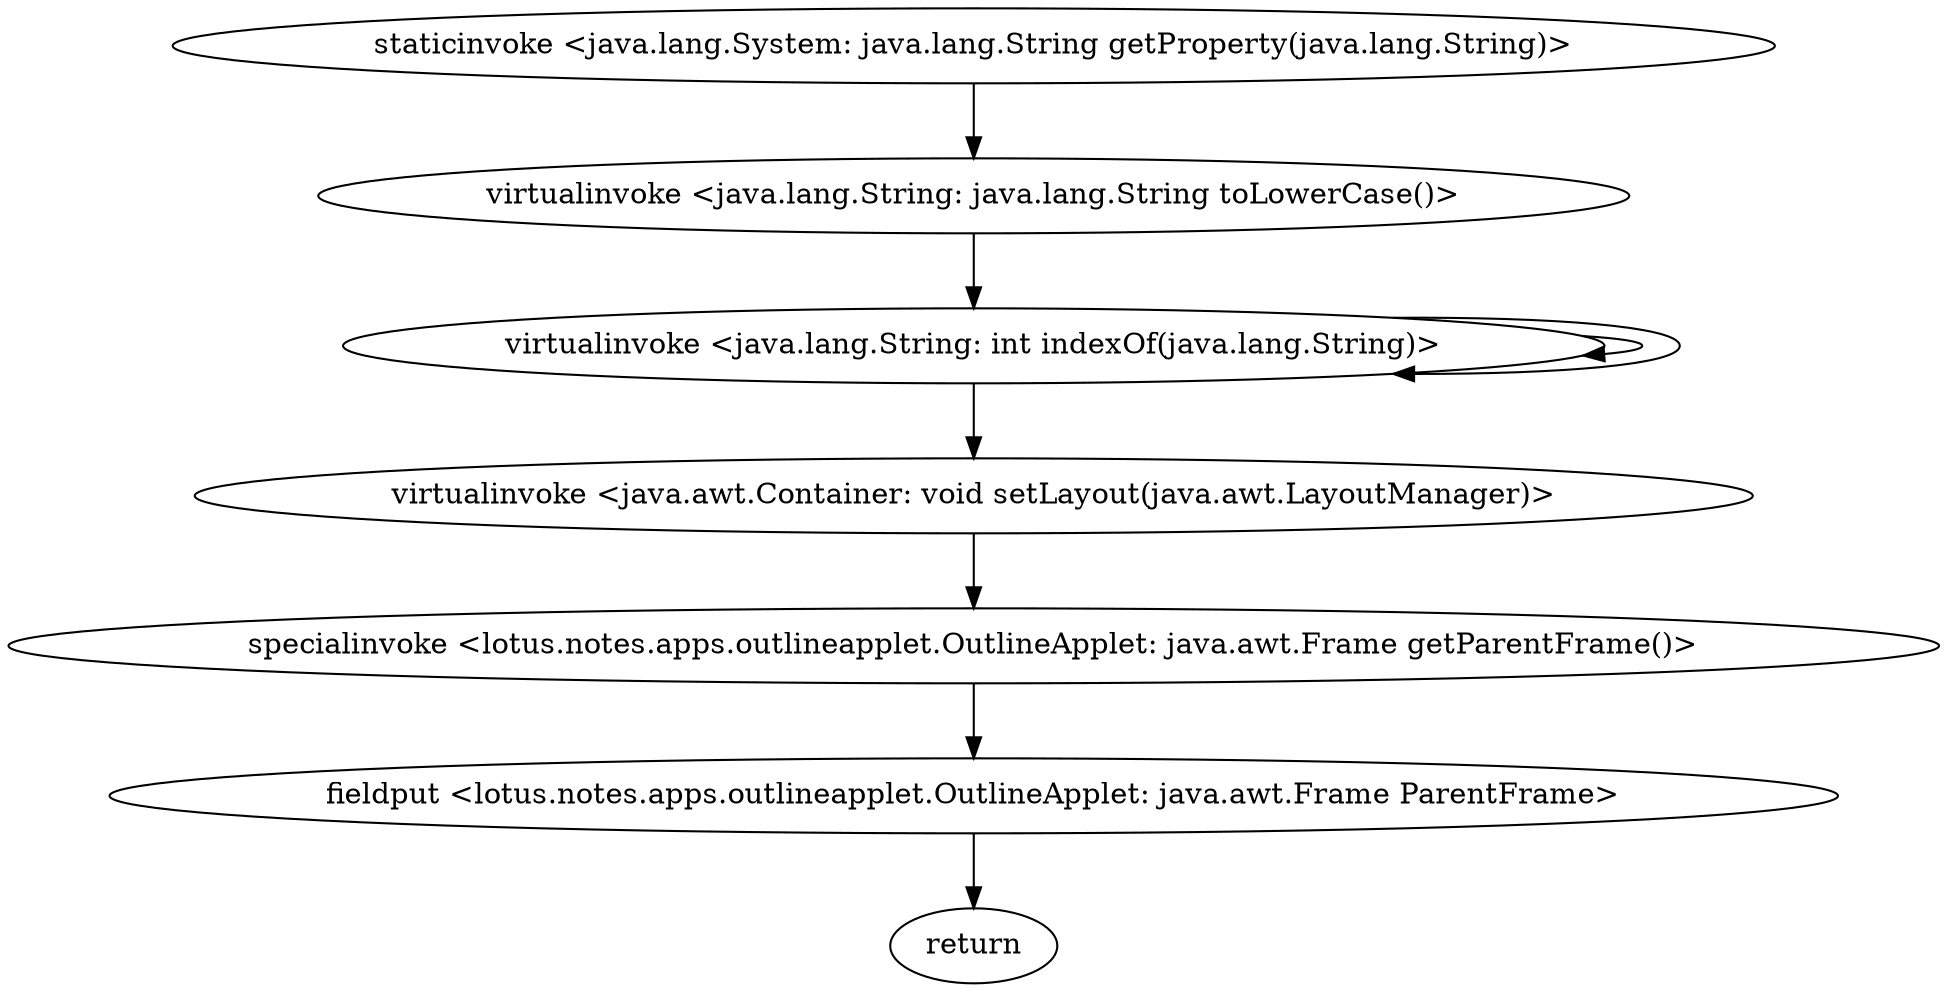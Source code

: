 digraph "" {
"staticinvoke <java.lang.System: java.lang.String getProperty(java.lang.String)>";
 "staticinvoke <java.lang.System: java.lang.String getProperty(java.lang.String)>"->"virtualinvoke <java.lang.String: java.lang.String toLowerCase()>";
 "virtualinvoke <java.lang.String: java.lang.String toLowerCase()>"->"virtualinvoke <java.lang.String: int indexOf(java.lang.String)>";
 "virtualinvoke <java.lang.String: int indexOf(java.lang.String)>"->"virtualinvoke <java.lang.String: int indexOf(java.lang.String)>";
 "virtualinvoke <java.lang.String: int indexOf(java.lang.String)>"->"virtualinvoke <java.lang.String: int indexOf(java.lang.String)>";
 "virtualinvoke <java.lang.String: int indexOf(java.lang.String)>"->"virtualinvoke <java.awt.Container: void setLayout(java.awt.LayoutManager)>";
 "virtualinvoke <java.awt.Container: void setLayout(java.awt.LayoutManager)>"->"specialinvoke <lotus.notes.apps.outlineapplet.OutlineApplet: java.awt.Frame getParentFrame()>";
 "specialinvoke <lotus.notes.apps.outlineapplet.OutlineApplet: java.awt.Frame getParentFrame()>"->"fieldput <lotus.notes.apps.outlineapplet.OutlineApplet: java.awt.Frame ParentFrame>";
 "fieldput <lotus.notes.apps.outlineapplet.OutlineApplet: java.awt.Frame ParentFrame>"->"return";
}
